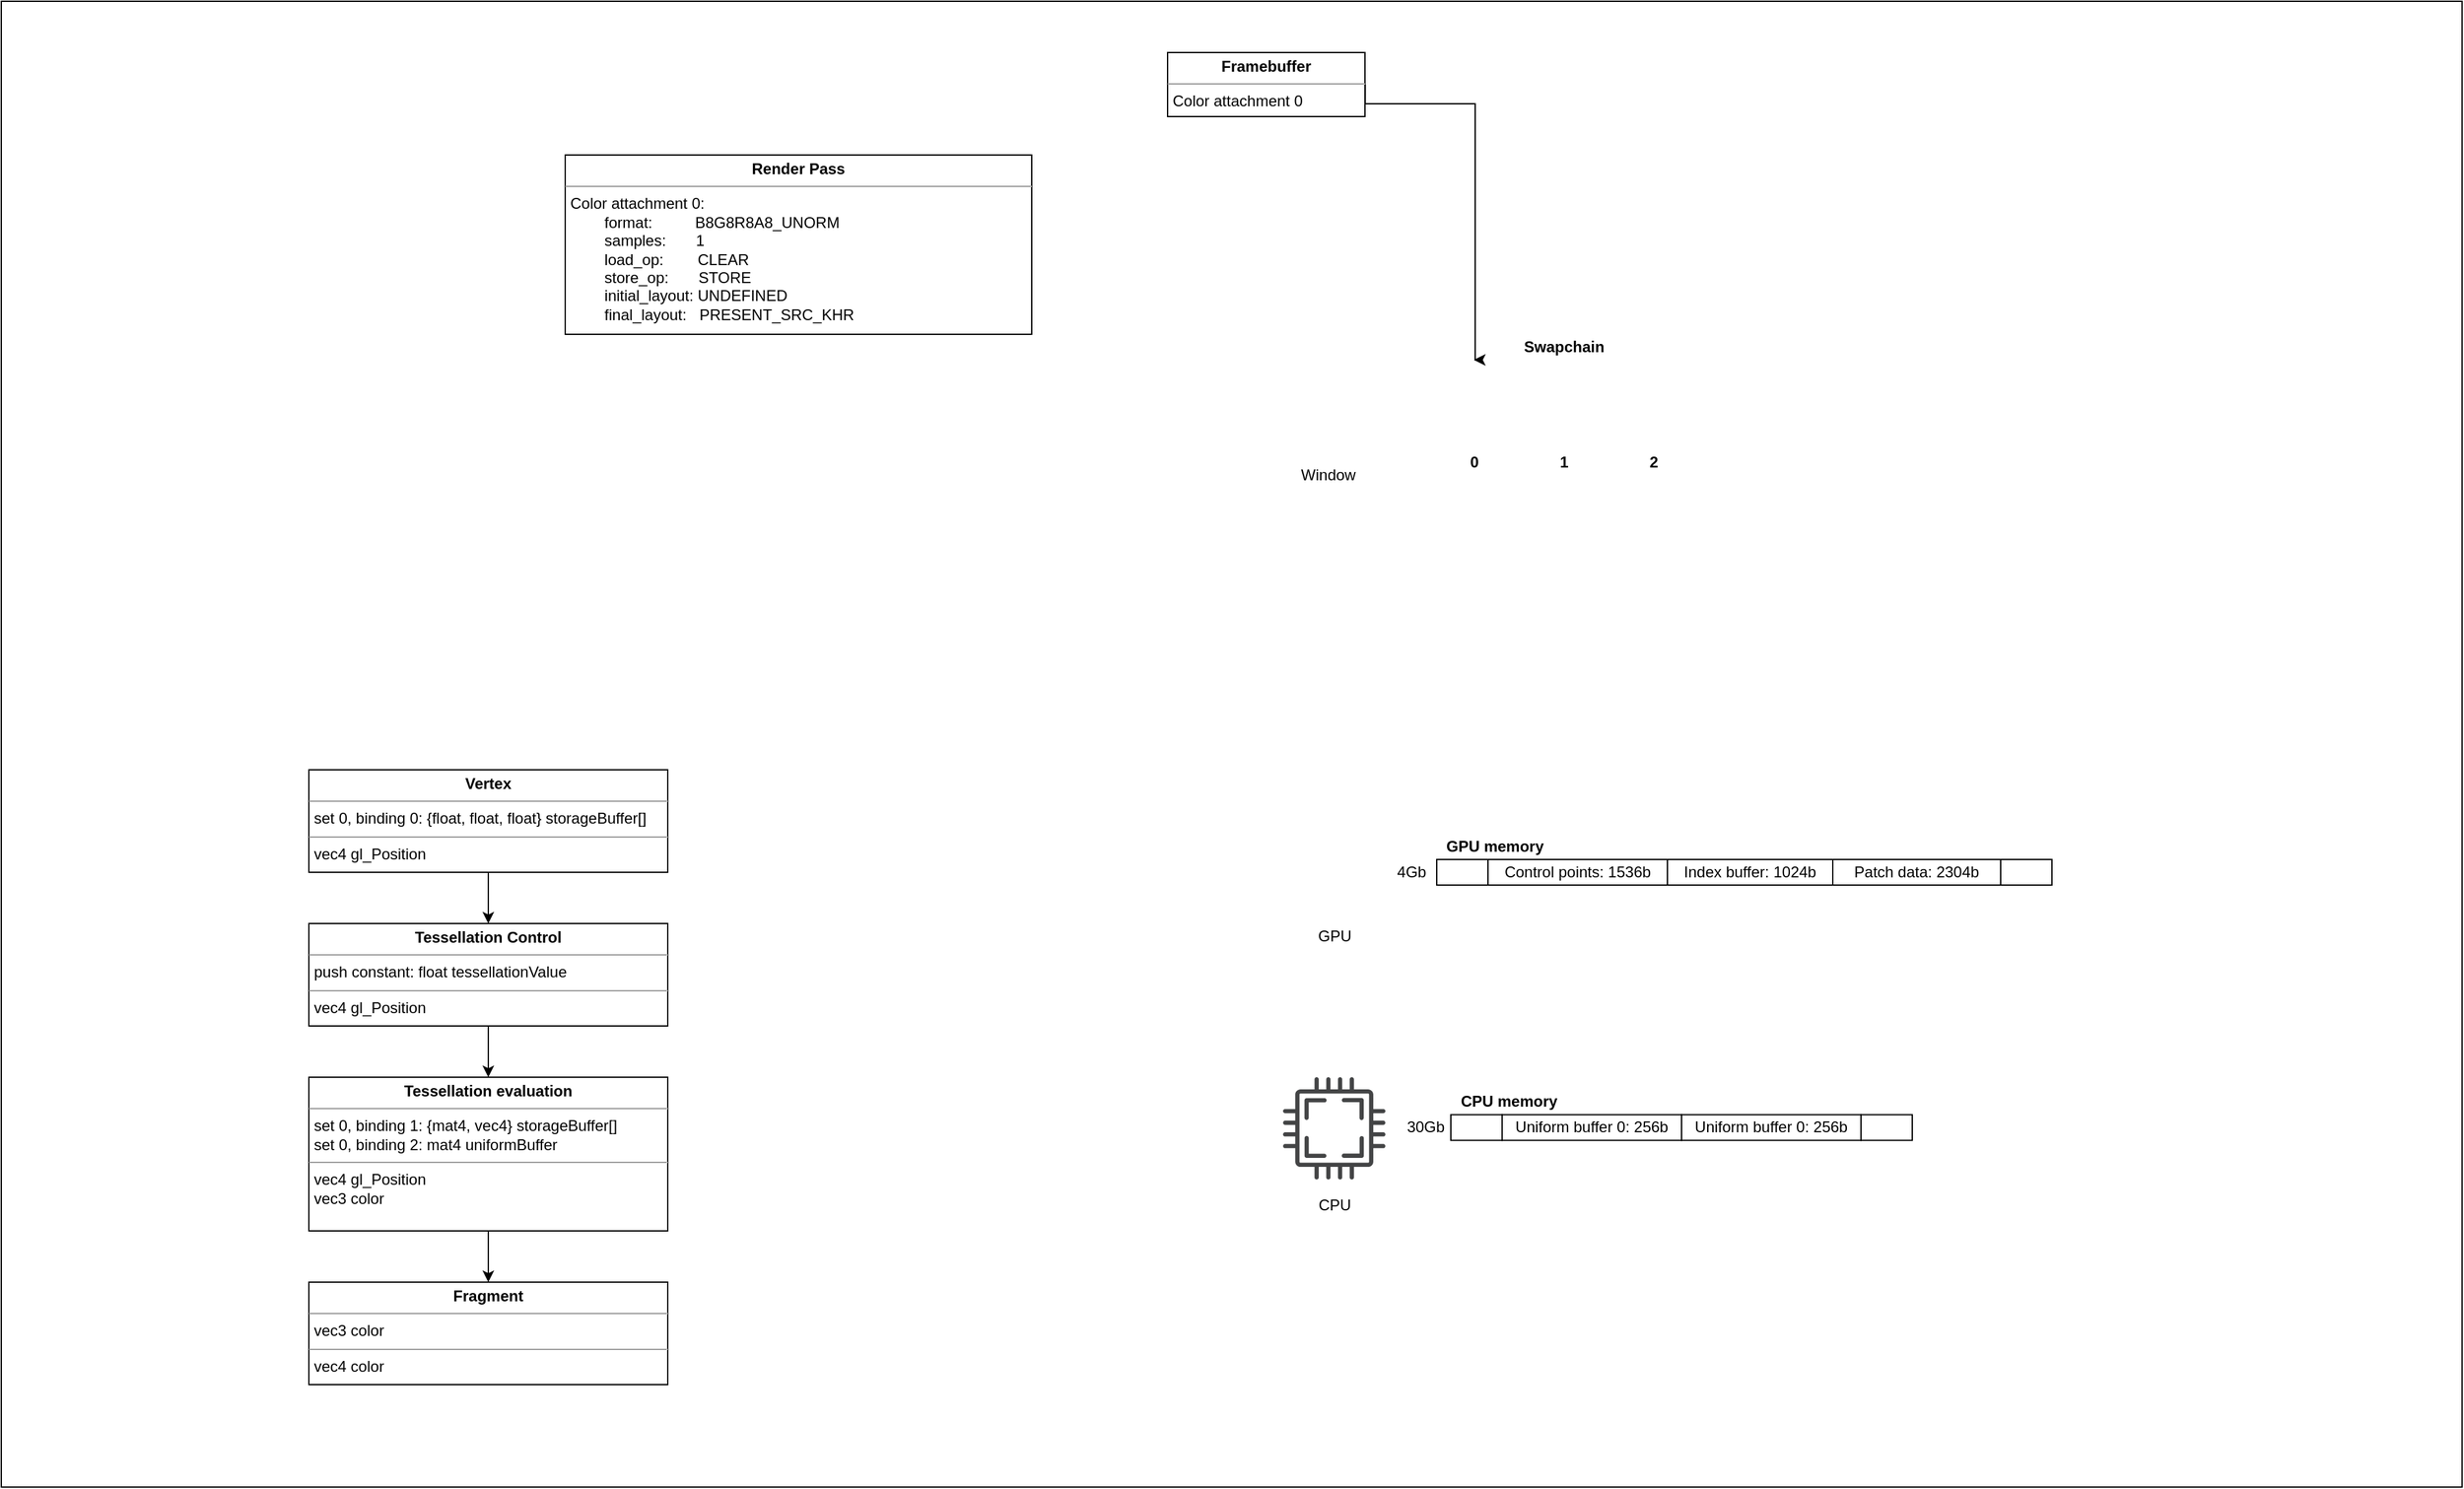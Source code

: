 <mxfile version="16.2.4" type="device"><diagram id="t-nZcG3yH-uvfqe1D9rR" name="Page-1"><mxGraphModel dx="2213" dy="967" grid="1" gridSize="10" guides="1" tooltips="1" connect="1" arrows="1" fold="1" page="1" pageScale="1" pageWidth="827" pageHeight="1169" math="0" shadow="0"><root><mxCell id="0"/><mxCell id="1" parent="0"/><mxCell id="mEg4jc_E4qERiKiU8iJI-2" value="" style="rounded=0;whiteSpace=wrap;html=1;" parent="1" vertex="1"><mxGeometry x="-160" width="1920" height="1160" as="geometry"/></mxCell><mxCell id="rozDY2AT-pdMhej84W0Y-5" value="" style="pointerEvents=1;shadow=0;dashed=0;html=1;strokeColor=none;fillColor=#434445;aspect=fixed;labelPosition=center;verticalLabelPosition=bottom;verticalAlign=top;align=center;outlineConnect=0;shape=mxgraph.vvd.cpu;" parent="1" vertex="1"><mxGeometry x="840" y="840" width="80" height="80" as="geometry"/></mxCell><mxCell id="rozDY2AT-pdMhej84W0Y-8" value="" style="shape=image;html=1;verticalAlign=top;verticalLabelPosition=bottom;labelBackgroundColor=#ffffff;imageAspect=0;aspect=fixed;image=https://cdn1.iconfinder.com/data/icons/cryptocurrency-blockchain-fintech-free/32/Cryptocurrency_video_card-42-128.png" parent="1" vertex="1"><mxGeometry x="840" y="640" width="80" height="80" as="geometry"/></mxCell><mxCell id="rozDY2AT-pdMhej84W0Y-9" value="" style="shape=image;html=1;verticalAlign=top;verticalLabelPosition=bottom;labelBackgroundColor=#ffffff;imageAspect=0;aspect=fixed;image=https://cdn2.iconfinder.com/data/icons/kitchen-appliances-computers-and-electronics/32/Appliances-07-128.png" parent="1" vertex="1"><mxGeometry x="840" y="280" width="70" height="70" as="geometry"/></mxCell><mxCell id="rozDY2AT-pdMhej84W0Y-76" style="edgeStyle=orthogonalEdgeStyle;rounded=0;orthogonalLoop=1;jettySize=auto;html=1;exitX=0.5;exitY=1;exitDx=0;exitDy=0;entryX=0.5;entryY=0;entryDx=0;entryDy=0;fontSize=12;startArrow=none;startFill=0;endArrow=classic;endFill=1;" parent="1" source="rozDY2AT-pdMhej84W0Y-26" target="rozDY2AT-pdMhej84W0Y-27" edge="1"><mxGeometry relative="1" as="geometry"/></mxCell><mxCell id="rozDY2AT-pdMhej84W0Y-26" value="&lt;p style=&quot;margin: 0px ; margin-top: 4px ; text-align: center&quot;&gt;&lt;b&gt;Vertex&lt;br&gt;&lt;/b&gt;&lt;/p&gt;&lt;hr size=&quot;1&quot;&gt;&lt;p style=&quot;margin: 0px ; margin-left: 4px&quot;&gt;set 0, binding 0: {float, float, float} storageBuffer[]&lt;/p&gt;&lt;hr size=&quot;1&quot;&gt;&lt;p style=&quot;margin: 0px ; margin-left: 4px&quot;&gt;vec4 gl_Position&lt;/p&gt;" style="verticalAlign=top;align=left;overflow=fill;fontSize=12;fontFamily=Helvetica;html=1;" parent="1" vertex="1"><mxGeometry x="80" y="600" width="280" height="80" as="geometry"/></mxCell><mxCell id="rozDY2AT-pdMhej84W0Y-77" style="edgeStyle=orthogonalEdgeStyle;rounded=0;orthogonalLoop=1;jettySize=auto;html=1;exitX=0.5;exitY=1;exitDx=0;exitDy=0;entryX=0.5;entryY=0;entryDx=0;entryDy=0;fontSize=12;startArrow=none;startFill=0;endArrow=classic;endFill=1;" parent="1" source="rozDY2AT-pdMhej84W0Y-27" target="rozDY2AT-pdMhej84W0Y-28" edge="1"><mxGeometry relative="1" as="geometry"/></mxCell><mxCell id="rozDY2AT-pdMhej84W0Y-27" value="&lt;p style=&quot;margin: 0px ; margin-top: 4px ; text-align: center&quot;&gt;&lt;b&gt;Tessellation Control&lt;br&gt;&lt;/b&gt;&lt;/p&gt;&lt;hr size=&quot;1&quot;&gt;&lt;p style=&quot;margin: 0px ; margin-left: 4px&quot;&gt;push constant: float&amp;nbsp;tessellationValue&lt;/p&gt;&lt;hr size=&quot;1&quot;&gt;&lt;p style=&quot;margin: 0px ; margin-left: 4px&quot;&gt;vec4 gl_Position&lt;br&gt;&lt;/p&gt;" style="verticalAlign=top;align=left;overflow=fill;fontSize=12;fontFamily=Helvetica;html=1;" parent="1" vertex="1"><mxGeometry x="80" y="720" width="280" height="80" as="geometry"/></mxCell><mxCell id="rozDY2AT-pdMhej84W0Y-78" style="edgeStyle=orthogonalEdgeStyle;rounded=0;orthogonalLoop=1;jettySize=auto;html=1;exitX=0.5;exitY=1;exitDx=0;exitDy=0;entryX=0.5;entryY=0;entryDx=0;entryDy=0;fontSize=12;startArrow=none;startFill=0;endArrow=classic;endFill=1;" parent="1" source="rozDY2AT-pdMhej84W0Y-28" target="rozDY2AT-pdMhej84W0Y-29" edge="1"><mxGeometry relative="1" as="geometry"/></mxCell><mxCell id="rozDY2AT-pdMhej84W0Y-28" value="&lt;p style=&quot;margin: 0px ; margin-top: 4px ; text-align: center&quot;&gt;&lt;b&gt;Tessellation evaluation&lt;br&gt;&lt;/b&gt;&lt;/p&gt;&lt;hr size=&quot;1&quot;&gt;&lt;p style=&quot;margin: 0px ; margin-left: 4px&quot;&gt;set 0, binding 1: {mat4, vec4} storageBuffer[]&lt;/p&gt;&lt;p style=&quot;margin: 0px ; margin-left: 4px&quot;&gt;set 0, binding 2: mat4 uniformBuffer&lt;/p&gt;&lt;hr size=&quot;1&quot;&gt;&lt;p style=&quot;margin: 0px ; margin-left: 4px&quot;&gt;vec4 gl_Position&lt;br&gt;vec3 color&lt;/p&gt;" style="verticalAlign=top;align=left;overflow=fill;fontSize=12;fontFamily=Helvetica;html=1;" parent="1" vertex="1"><mxGeometry x="80" y="840" width="280" height="120" as="geometry"/></mxCell><mxCell id="rozDY2AT-pdMhej84W0Y-29" value="&lt;p style=&quot;margin: 0px ; margin-top: 4px ; text-align: center&quot;&gt;&lt;b&gt;Fragment&lt;br&gt;&lt;/b&gt;&lt;/p&gt;&lt;hr size=&quot;1&quot;&gt;&lt;p style=&quot;margin: 0px ; margin-left: 4px&quot;&gt;vec3 color&lt;/p&gt;&lt;hr size=&quot;1&quot;&gt;&lt;p style=&quot;margin: 0px ; margin-left: 4px&quot;&gt;vec4 color&lt;/p&gt;" style="verticalAlign=top;align=left;overflow=fill;fontSize=12;fontFamily=Helvetica;html=1;" parent="1" vertex="1"><mxGeometry x="80" y="1000" width="280" height="80" as="geometry"/></mxCell><mxCell id="rozDY2AT-pdMhej84W0Y-37" value="" style="shape=image;html=1;verticalAlign=top;verticalLabelPosition=bottom;labelBackgroundColor=#ffffff;imageAspect=0;aspect=fixed;image=https://cdn3.iconfinder.com/data/icons/social-media-2125/80/gallery-128.png" parent="1" vertex="1"><mxGeometry x="949" y="280" width="80" height="80" as="geometry"/></mxCell><object label="&lt;p style=&quot;margin: 0px ; margin-top: 4px ; text-align: center&quot;&gt;&lt;b&gt;Render Pass&lt;/b&gt;&lt;/p&gt;&lt;hr size=&quot;1&quot;&gt;&lt;p style=&quot;margin: 0px ; margin-left: 4px&quot;&gt;Color attachment 0:&lt;/p&gt;&lt;p style=&quot;margin: 0px ; margin-left: 4px&quot;&gt;&lt;span&gt;&#9;&lt;/span&gt;&lt;span&gt;&#9;&lt;/span&gt;&lt;span&gt;&#9;&lt;/span&gt;&lt;span style=&quot;white-space: pre&quot;&gt;&#9;&lt;/span&gt;format:&amp;nbsp; &amp;nbsp; &amp;nbsp; &amp;nbsp; &amp;nbsp; B8G8R8A8_UNORM&lt;br&gt;&lt;/p&gt;&lt;p style=&quot;margin: 0px ; margin-left: 4px&quot;&gt;&lt;span&gt;&#9;&lt;/span&gt;&lt;span&gt;&#9;&lt;/span&gt;&lt;span style=&quot;white-space: pre&quot;&gt;&#9;&lt;/span&gt;samples:&amp;nbsp; &amp;nbsp; &amp;nbsp; &amp;nbsp;1&lt;br&gt;&lt;/p&gt;&lt;p style=&quot;margin: 0px ; margin-left: 4px&quot;&gt;&lt;span&gt;&#9;&lt;/span&gt;&lt;span style=&quot;white-space: pre&quot;&gt;&#9;&lt;/span&gt;load_op:&amp;nbsp; &amp;nbsp; &amp;nbsp; &amp;nbsp; CLEAR&lt;br&gt;&lt;/p&gt;&lt;p style=&quot;margin: 0px ; margin-left: 4px&quot;&gt;&lt;span&gt;&#9;&lt;/span&gt;&lt;span style=&quot;white-space: pre&quot;&gt;&#9;&lt;/span&gt;store_op:&amp;nbsp; &amp;nbsp; &amp;nbsp; &amp;nbsp;STORE&lt;br&gt;&lt;/p&gt;&lt;p style=&quot;margin: 0px ; margin-left: 4px&quot;&gt;&lt;span&gt;&#9;&lt;/span&gt;&lt;span style=&quot;white-space: pre&quot;&gt;&#9;&lt;/span&gt;initial_layout: UNDEFINED&lt;br&gt;&lt;/p&gt;&lt;p style=&quot;margin: 0px ; margin-left: 4px&quot;&gt;&lt;span&gt;&#9;&lt;/span&gt;&lt;span style=&quot;white-space: pre&quot;&gt;&#9;&lt;/span&gt;final_layout:&amp;nbsp; &amp;nbsp;PRESENT_SRC_KHR&lt;/p&gt;&lt;p style=&quot;margin: 0px 0px 0px 4px&quot;&gt;&lt;br&gt;&lt;/p&gt;&lt;p style=&quot;margin: 0px ; margin-left: 4px&quot;&gt;&lt;br&gt;&lt;/p&gt;&lt;p&gt;&lt;/p&gt;" id="rozDY2AT-pdMhej84W0Y-33"><mxCell style="verticalAlign=top;align=left;overflow=fill;fontSize=12;fontFamily=Helvetica;html=1;strokeWidth=1;perimeterSpacing=1;glass=0;rounded=0;shadow=0;sketch=0;strokeOpacity=100;noLabel=0;labelPadding=0;direction=east;perimeter=rectanglePerimeter;fixDash=0;autosize=0;container=0;dropTarget=0;collapsible=0;recursiveResize=1;expand=1;editable=1;metaEdit=0;backgroundOutline=0;movableLabel=0;resizeWidth=0;resizable=1;labelBorderColor=none;labelBackgroundColor=none;spacing=2;" parent="1" vertex="1"><mxGeometry x="280" y="120" width="364" height="140" as="geometry"/></mxCell></object><mxCell id="rozDY2AT-pdMhej84W0Y-35" style="edgeStyle=orthogonalEdgeStyle;rounded=0;orthogonalLoop=1;jettySize=auto;html=1;exitX=0.995;exitY=0.5;exitDx=0;exitDy=0;entryX=0.5;entryY=0;entryDx=0;entryDy=0;fontSize=12;endArrow=classic;endFill=1;exitPerimeter=0;" parent="1" source="3ItotL3BaDa8MXbKdgOR-1" target="rozDY2AT-pdMhej84W0Y-37" edge="1"><mxGeometry relative="1" as="geometry"><mxPoint x="832.0" y="50" as="sourcePoint"/><Array as="points"><mxPoint x="904" y="80"/><mxPoint x="990" y="80"/><mxPoint x="990" y="280"/></Array></mxGeometry></mxCell><mxCell id="rozDY2AT-pdMhej84W0Y-41" value="" style="rounded=0;whiteSpace=wrap;html=1;shadow=0;glass=0;labelBackgroundColor=none;sketch=0;fontSize=12;strokeWidth=1;verticalAlign=middle;" parent="1" vertex="1"><mxGeometry x="971" y="869.29" width="40" height="20" as="geometry"/></mxCell><mxCell id="rozDY2AT-pdMhej84W0Y-42" value="&lt;span&gt;Uniform buffer 0:&amp;nbsp;&lt;/span&gt;256b" style="rounded=0;whiteSpace=wrap;html=1;shadow=0;glass=0;labelBackgroundColor=none;sketch=0;fontSize=12;strokeWidth=1;verticalAlign=middle;" parent="1" vertex="1"><mxGeometry x="1011" y="869.29" width="140" height="20" as="geometry"/></mxCell><mxCell id="rozDY2AT-pdMhej84W0Y-44" value="" style="rounded=0;whiteSpace=wrap;html=1;shadow=0;glass=0;labelBackgroundColor=none;sketch=0;fontSize=12;strokeWidth=1;verticalAlign=middle;" parent="1" vertex="1"><mxGeometry x="1291" y="869.29" width="40" height="20" as="geometry"/></mxCell><mxCell id="rozDY2AT-pdMhej84W0Y-46" value="30Gb" style="text;html=1;align=center;verticalAlign=middle;resizable=0;points=[];autosize=1;strokeColor=none;fontSize=12;" parent="1" vertex="1"><mxGeometry x="931" y="869.29" width="40" height="20" as="geometry"/></mxCell><mxCell id="rozDY2AT-pdMhej84W0Y-47" value="" style="rounded=0;whiteSpace=wrap;html=1;shadow=0;glass=0;labelBackgroundColor=none;sketch=0;fontSize=12;strokeWidth=1;verticalAlign=middle;" parent="1" vertex="1"><mxGeometry x="960" y="670" width="40" height="20" as="geometry"/></mxCell><mxCell id="rozDY2AT-pdMhej84W0Y-48" value="&lt;span&gt;Control points:&amp;nbsp;&lt;/span&gt;1536b" style="rounded=0;whiteSpace=wrap;html=1;shadow=0;glass=0;labelBackgroundColor=none;sketch=0;fontSize=12;strokeWidth=1;verticalAlign=middle;" parent="1" vertex="1"><mxGeometry x="1000" y="670" width="140" height="20" as="geometry"/></mxCell><mxCell id="rozDY2AT-pdMhej84W0Y-49" value="&lt;span&gt;Index buffer:&amp;nbsp;&lt;/span&gt;1024b" style="rounded=0;whiteSpace=wrap;html=1;shadow=0;glass=0;labelBackgroundColor=none;sketch=0;fontSize=12;strokeWidth=1;verticalAlign=middle;" parent="1" vertex="1"><mxGeometry x="1140" y="670" width="129" height="20" as="geometry"/></mxCell><mxCell id="rozDY2AT-pdMhej84W0Y-50" value="Patch data: 2304b" style="rounded=0;whiteSpace=wrap;html=1;shadow=0;glass=0;labelBackgroundColor=none;sketch=0;fontSize=12;strokeWidth=1;verticalAlign=middle;" parent="1" vertex="1"><mxGeometry x="1269" y="670" width="131" height="20" as="geometry"/></mxCell><mxCell id="rozDY2AT-pdMhej84W0Y-51" value="4Gb" style="text;html=1;align=center;verticalAlign=middle;resizable=0;points=[];autosize=1;strokeColor=none;fontSize=12;" parent="1" vertex="1"><mxGeometry x="920" y="670" width="40" height="20" as="geometry"/></mxCell><mxCell id="rozDY2AT-pdMhej84W0Y-61" style="edgeStyle=orthogonalEdgeStyle;rounded=0;orthogonalLoop=1;jettySize=auto;html=1;exitX=0.5;exitY=1;exitDx=0;exitDy=0;fontSize=12;startArrow=classic;startFill=1;endArrow=none;endFill=0;" parent="1" source="rozDY2AT-pdMhej84W0Y-44" target="rozDY2AT-pdMhej84W0Y-44" edge="1"><mxGeometry relative="1" as="geometry"/></mxCell><mxCell id="rozDY2AT-pdMhej84W0Y-62" value="&lt;span&gt;Uniform buffer 0:&amp;nbsp;&lt;/span&gt;256b" style="rounded=0;whiteSpace=wrap;html=1;shadow=0;glass=0;labelBackgroundColor=none;sketch=0;fontSize=12;strokeWidth=1;verticalAlign=middle;" parent="1" vertex="1"><mxGeometry x="1151" y="869.29" width="140" height="20" as="geometry"/></mxCell><mxCell id="rozDY2AT-pdMhej84W0Y-71" value="" style="rounded=0;whiteSpace=wrap;html=1;shadow=0;glass=0;labelBackgroundColor=none;sketch=0;fontSize=12;strokeWidth=1;verticalAlign=middle;" parent="1" vertex="1"><mxGeometry x="1400" y="670" width="40" height="20" as="geometry"/></mxCell><mxCell id="s7oEi3MuM45Z2IRhPRkS-1" value="" style="shape=image;html=1;verticalAlign=top;verticalLabelPosition=bottom;labelBackgroundColor=#ffffff;imageAspect=0;aspect=fixed;image=https://cdn3.iconfinder.com/data/icons/social-media-2125/80/gallery-128.png" parent="1" vertex="1"><mxGeometry x="1018.5" y="280" width="80" height="80" as="geometry"/></mxCell><mxCell id="s7oEi3MuM45Z2IRhPRkS-2" value="" style="shape=image;html=1;verticalAlign=top;verticalLabelPosition=bottom;labelBackgroundColor=#ffffff;imageAspect=0;aspect=fixed;image=https://cdn3.iconfinder.com/data/icons/social-media-2125/80/gallery-128.png" parent="1" vertex="1"><mxGeometry x="1088.5" y="280" width="80" height="80" as="geometry"/></mxCell><mxCell id="s7oEi3MuM45Z2IRhPRkS-3" value="0" style="text;html=1;align=center;verticalAlign=middle;resizable=0;points=[];autosize=1;strokeColor=none;fontStyle=1" parent="1" vertex="1"><mxGeometry x="978.5" y="350" width="20" height="20" as="geometry"/></mxCell><mxCell id="s7oEi3MuM45Z2IRhPRkS-4" value="1" style="text;html=1;align=center;verticalAlign=middle;resizable=0;points=[];autosize=1;strokeColor=none;fontStyle=1" parent="1" vertex="1"><mxGeometry x="1048.5" y="350" width="20" height="20" as="geometry"/></mxCell><mxCell id="s7oEi3MuM45Z2IRhPRkS-5" value="2" style="text;html=1;align=center;verticalAlign=middle;resizable=0;points=[];autosize=1;strokeColor=none;fontStyle=1" parent="1" vertex="1"><mxGeometry x="1118.5" y="350" width="20" height="20" as="geometry"/></mxCell><mxCell id="s7oEi3MuM45Z2IRhPRkS-10" value="Swapchain" style="text;html=1;align=center;verticalAlign=middle;resizable=0;points=[];autosize=1;strokeColor=none;fontSize=12;fontStyle=1" parent="1" vertex="1"><mxGeometry x="1018.5" y="260" width="80" height="20" as="geometry"/></mxCell><mxCell id="s7oEi3MuM45Z2IRhPRkS-11" value="GPU memory" style="text;html=1;align=center;verticalAlign=middle;resizable=0;points=[];autosize=1;strokeColor=none;fontSize=12;fontStyle=1" parent="1" vertex="1"><mxGeometry x="960" y="650" width="90" height="20" as="geometry"/></mxCell><mxCell id="s7oEi3MuM45Z2IRhPRkS-12" value="CPU memory" style="text;html=1;align=center;verticalAlign=middle;resizable=0;points=[];autosize=1;strokeColor=none;fontSize=12;fontStyle=1" parent="1" vertex="1"><mxGeometry x="971" y="849.29" width="90" height="20" as="geometry"/></mxCell><object label="&lt;p style=&quot;margin: 0px ; margin-top: 4px ; text-align: center&quot;&gt;&lt;b&gt;Framebuffer&lt;/b&gt;&lt;/p&gt;&lt;hr size=&quot;1&quot;&gt;&lt;p style=&quot;margin: 0px ; margin-left: 4px&quot;&gt;Color attachment 0&lt;/p&gt;&lt;p style=&quot;margin: 0px 0px 0px 4px&quot;&gt;&lt;br&gt;&lt;/p&gt;&lt;p&gt;&lt;/p&gt;" id="3ItotL3BaDa8MXbKdgOR-1"><mxCell style="verticalAlign=top;align=left;overflow=fill;fontSize=12;fontFamily=Helvetica;html=1;strokeWidth=1;perimeterSpacing=1;glass=0;rounded=0;shadow=0;sketch=0;strokeOpacity=100;noLabel=0;labelPadding=0;direction=east;perimeter=rectanglePerimeter;fixDash=0;autosize=0;container=0;dropTarget=0;collapsible=0;recursiveResize=1;expand=1;editable=1;metaEdit=0;backgroundOutline=0;movableLabel=0;resizeWidth=0;resizable=1;labelBorderColor=none;labelBackgroundColor=none;spacing=2;" parent="1" vertex="1"><mxGeometry x="750" y="40" width="154" height="50" as="geometry"/></mxCell></object><mxCell id="lAcZbMHl08XFQUKsptF8-1" value="GPU" style="text;html=1;align=center;verticalAlign=middle;resizable=0;points=[];autosize=1;strokeColor=none;fontSize=12;" parent="1" vertex="1"><mxGeometry x="860" y="720" width="40" height="20" as="geometry"/></mxCell><mxCell id="lAcZbMHl08XFQUKsptF8-4" value="CPU" style="text;html=1;align=center;verticalAlign=middle;resizable=0;points=[];autosize=1;strokeColor=none;fontSize=12;" parent="1" vertex="1"><mxGeometry x="860" y="930" width="40" height="20" as="geometry"/></mxCell><mxCell id="lAcZbMHl08XFQUKsptF8-5" value="Window" style="text;html=1;align=center;verticalAlign=middle;resizable=0;points=[];autosize=1;strokeColor=none;fontSize=12;" parent="1" vertex="1"><mxGeometry x="845" y="360" width="60" height="20" as="geometry"/></mxCell></root></mxGraphModel></diagram></mxfile>